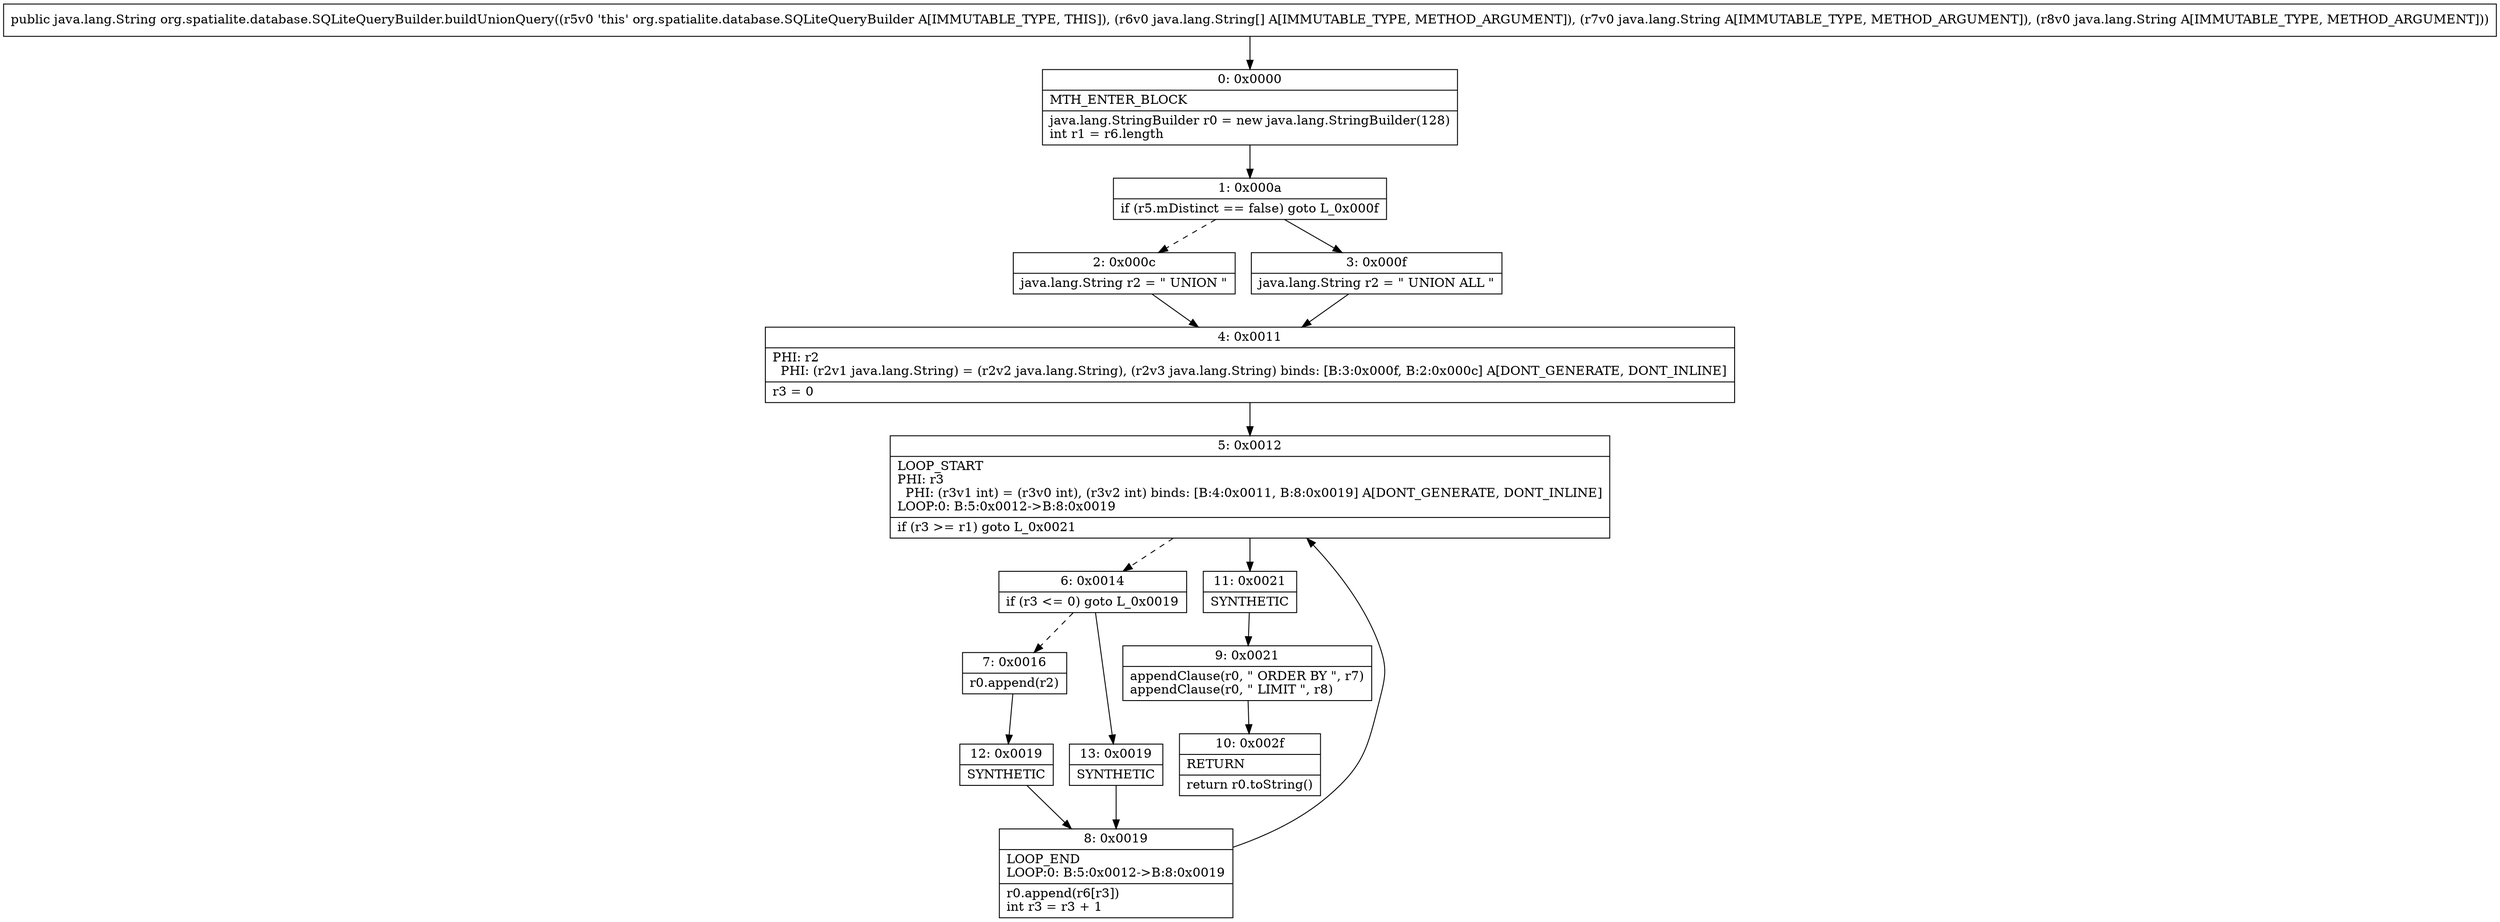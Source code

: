 digraph "CFG fororg.spatialite.database.SQLiteQueryBuilder.buildUnionQuery([Ljava\/lang\/String;Ljava\/lang\/String;Ljava\/lang\/String;)Ljava\/lang\/String;" {
Node_0 [shape=record,label="{0\:\ 0x0000|MTH_ENTER_BLOCK\l|java.lang.StringBuilder r0 = new java.lang.StringBuilder(128)\lint r1 = r6.length\l}"];
Node_1 [shape=record,label="{1\:\ 0x000a|if (r5.mDistinct == false) goto L_0x000f\l}"];
Node_2 [shape=record,label="{2\:\ 0x000c|java.lang.String r2 = \" UNION \"\l}"];
Node_3 [shape=record,label="{3\:\ 0x000f|java.lang.String r2 = \" UNION ALL \"\l}"];
Node_4 [shape=record,label="{4\:\ 0x0011|PHI: r2 \l  PHI: (r2v1 java.lang.String) = (r2v2 java.lang.String), (r2v3 java.lang.String) binds: [B:3:0x000f, B:2:0x000c] A[DONT_GENERATE, DONT_INLINE]\l|r3 = 0\l}"];
Node_5 [shape=record,label="{5\:\ 0x0012|LOOP_START\lPHI: r3 \l  PHI: (r3v1 int) = (r3v0 int), (r3v2 int) binds: [B:4:0x0011, B:8:0x0019] A[DONT_GENERATE, DONT_INLINE]\lLOOP:0: B:5:0x0012\-\>B:8:0x0019\l|if (r3 \>= r1) goto L_0x0021\l}"];
Node_6 [shape=record,label="{6\:\ 0x0014|if (r3 \<= 0) goto L_0x0019\l}"];
Node_7 [shape=record,label="{7\:\ 0x0016|r0.append(r2)\l}"];
Node_8 [shape=record,label="{8\:\ 0x0019|LOOP_END\lLOOP:0: B:5:0x0012\-\>B:8:0x0019\l|r0.append(r6[r3])\lint r3 = r3 + 1\l}"];
Node_9 [shape=record,label="{9\:\ 0x0021|appendClause(r0, \" ORDER BY \", r7)\lappendClause(r0, \" LIMIT \", r8)\l}"];
Node_10 [shape=record,label="{10\:\ 0x002f|RETURN\l|return r0.toString()\l}"];
Node_11 [shape=record,label="{11\:\ 0x0021|SYNTHETIC\l}"];
Node_12 [shape=record,label="{12\:\ 0x0019|SYNTHETIC\l}"];
Node_13 [shape=record,label="{13\:\ 0x0019|SYNTHETIC\l}"];
MethodNode[shape=record,label="{public java.lang.String org.spatialite.database.SQLiteQueryBuilder.buildUnionQuery((r5v0 'this' org.spatialite.database.SQLiteQueryBuilder A[IMMUTABLE_TYPE, THIS]), (r6v0 java.lang.String[] A[IMMUTABLE_TYPE, METHOD_ARGUMENT]), (r7v0 java.lang.String A[IMMUTABLE_TYPE, METHOD_ARGUMENT]), (r8v0 java.lang.String A[IMMUTABLE_TYPE, METHOD_ARGUMENT])) }"];
MethodNode -> Node_0;
Node_0 -> Node_1;
Node_1 -> Node_2[style=dashed];
Node_1 -> Node_3;
Node_2 -> Node_4;
Node_3 -> Node_4;
Node_4 -> Node_5;
Node_5 -> Node_6[style=dashed];
Node_5 -> Node_11;
Node_6 -> Node_7[style=dashed];
Node_6 -> Node_13;
Node_7 -> Node_12;
Node_8 -> Node_5;
Node_9 -> Node_10;
Node_11 -> Node_9;
Node_12 -> Node_8;
Node_13 -> Node_8;
}

